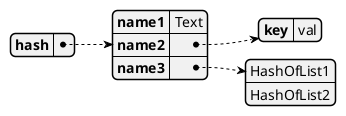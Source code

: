 {
  "sha1": "5t2tuvqq7ypp8rnlwxzttb0pch2liyf",
  "insertion": {
    "when": "2024-05-30T20:48:20.802Z",
    "url": "https://github.com/plantuml/plantuml/issues/434",
    "user": "plantuml@gmail.com"
  }
}
@startyaml
# hash is a named-tuple structure
hash:
  # value is text
  name1:
    Text
  # value is hash
  name2:
    key: val
  # value is list
  name3:
    - HashOfList1
    - HashOfList2
@endyaml
